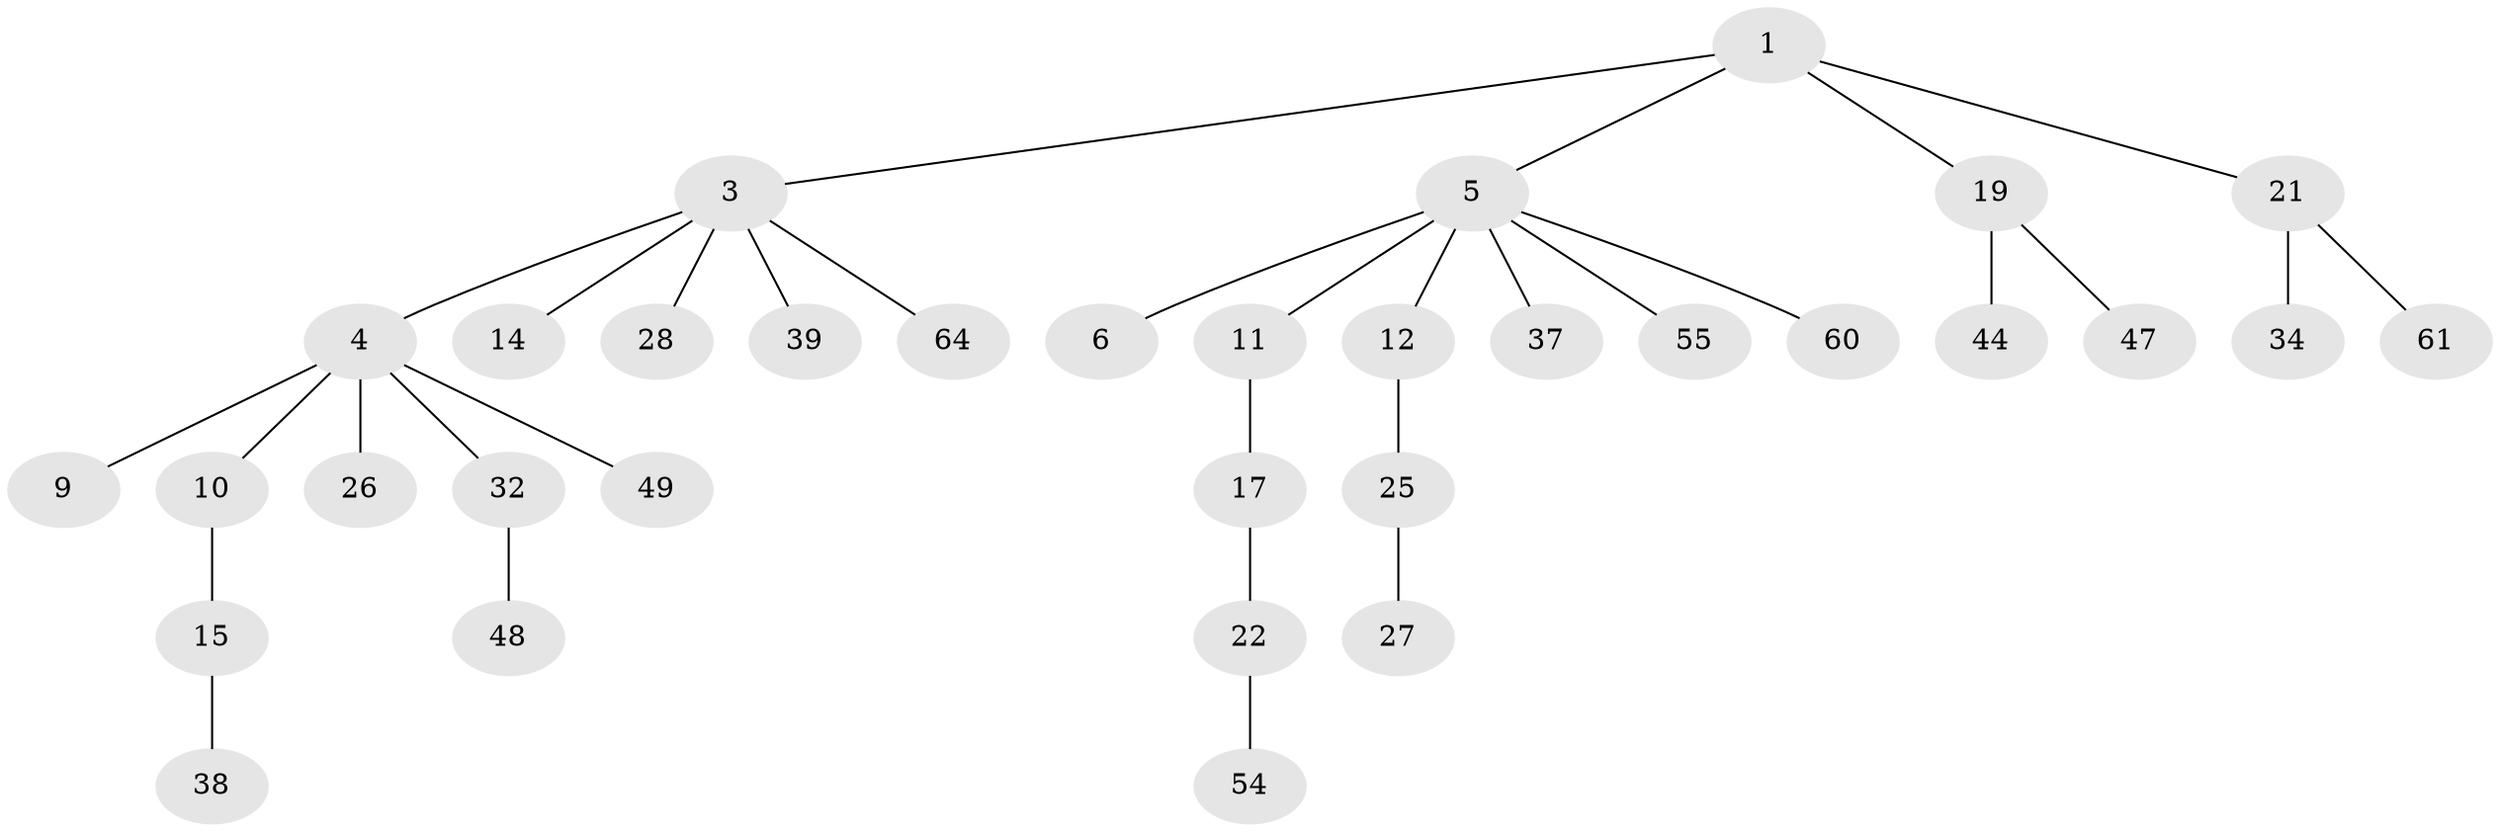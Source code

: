 // original degree distribution, {4: 0.045454545454545456, 3: 0.10606060606060606, 6: 0.030303030303030304, 2: 0.2727272727272727, 8: 0.015151515151515152, 1: 0.5, 5: 0.030303030303030304}
// Generated by graph-tools (version 1.1) at 2025/17/03/04/25 18:17:00]
// undirected, 33 vertices, 32 edges
graph export_dot {
graph [start="1"]
  node [color=gray90,style=filled];
  1 [super="+18+2"];
  3;
  4 [super="+7"];
  5;
  6;
  9 [super="+45"];
  10 [super="+31+24"];
  11;
  12 [super="+20"];
  14;
  15;
  17;
  19 [super="+65+53+29+30"];
  21;
  22;
  25;
  26;
  27 [super="+33+59"];
  28;
  32;
  34 [super="+58"];
  37;
  38;
  39;
  44;
  47;
  48;
  49;
  54;
  55;
  60 [super="+63+62"];
  61;
  64;
  1 -- 19;
  1 -- 21;
  1 -- 3;
  1 -- 5;
  3 -- 4;
  3 -- 14;
  3 -- 28;
  3 -- 39;
  3 -- 64;
  4 -- 32;
  4 -- 49;
  4 -- 26;
  4 -- 9;
  4 -- 10;
  5 -- 6;
  5 -- 11;
  5 -- 12 [weight=2];
  5 -- 37;
  5 -- 55;
  5 -- 60;
  10 -- 15;
  11 -- 17;
  12 -- 25;
  15 -- 38;
  17 -- 22;
  19 -- 44;
  19 -- 47;
  21 -- 34;
  21 -- 61;
  22 -- 54;
  25 -- 27;
  32 -- 48;
}
